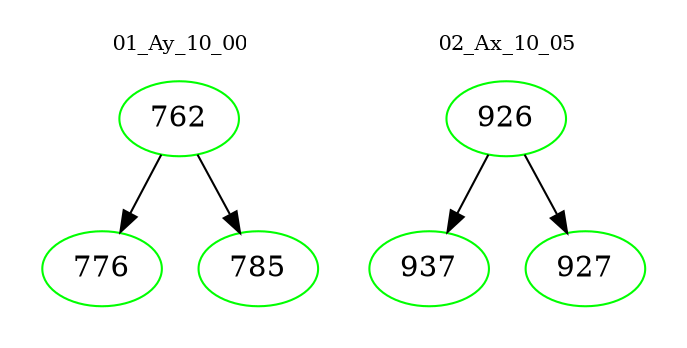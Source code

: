 digraph{
subgraph cluster_0 {
color = white
label = "01_Ay_10_00";
fontsize=10;
T0_762 [label="762", color="green"]
T0_762 -> T0_776 [color="black"]
T0_776 [label="776", color="green"]
T0_762 -> T0_785 [color="black"]
T0_785 [label="785", color="green"]
}
subgraph cluster_1 {
color = white
label = "02_Ax_10_05";
fontsize=10;
T1_926 [label="926", color="green"]
T1_926 -> T1_937 [color="black"]
T1_937 [label="937", color="green"]
T1_926 -> T1_927 [color="black"]
T1_927 [label="927", color="green"]
}
}
